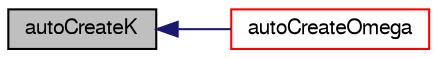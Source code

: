 digraph "autoCreateK"
{
  bgcolor="transparent";
  edge [fontname="FreeSans",fontsize="10",labelfontname="FreeSans",labelfontsize="10"];
  node [fontname="FreeSans",fontsize="10",shape=record];
  rankdir="LR";
  Node163 [label="autoCreateK",height=0.2,width=0.4,color="black", fillcolor="grey75", style="filled", fontcolor="black"];
  Node163 -> Node164 [dir="back",color="midnightblue",fontsize="10",style="solid",fontname="FreeSans"];
  Node164 [label="autoCreateOmega",height=0.2,width=0.4,color="red",URL="$a21173.html#a350157157f1d781ae0621d4e55d4708c",tooltip="omega "];
}
